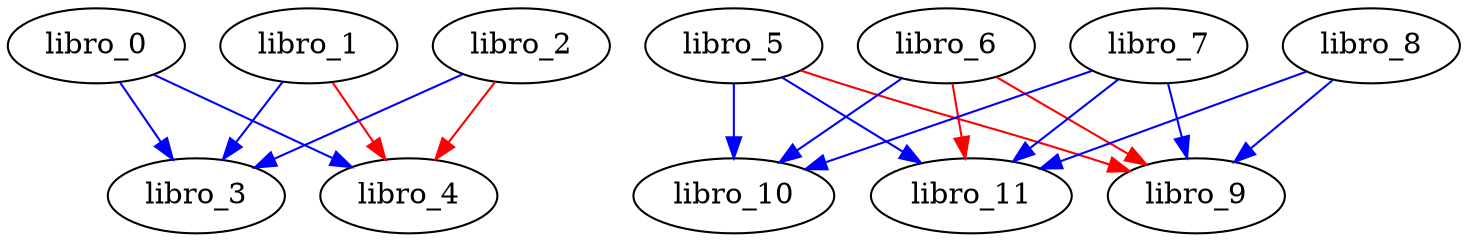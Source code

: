 digraph {
  libro_0 -> libro_3 [color="blue"];
  libro_0 -> libro_4 [color="blue"];
  libro_1 -> libro_3 [color="blue"];
  libro_1 -> libro_4 [color="red"];
  libro_2 -> libro_3 [color="blue"];
  libro_2 -> libro_4 [color="red"];
  libro_5 -> libro_9 [color="red"];
  libro_5 -> libro_10 [color="blue"];
  libro_5 -> libro_11 [color="blue"];
  libro_6 -> libro_9 [color="red"];
  libro_6 -> libro_10 [color="blue"];
  libro_6 -> libro_11 [color="red"];
  libro_7 -> libro_9 [color="blue"];
  libro_7 -> libro_10 [color="blue"];
  libro_7 -> libro_11 [color="blue"];
  libro_8 -> libro_9 [color="blue"];
  libro_8 -> libro_11 [color="blue"];
}
